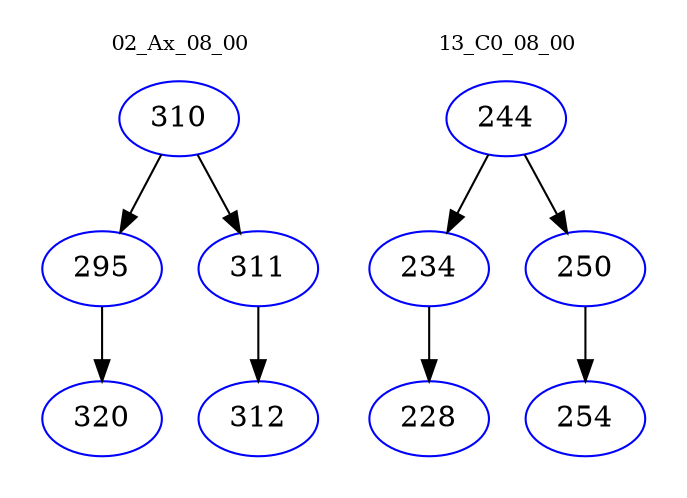 digraph{
subgraph cluster_0 {
color = white
label = "02_Ax_08_00";
fontsize=10;
T0_310 [label="310", color="blue"]
T0_310 -> T0_295 [color="black"]
T0_295 [label="295", color="blue"]
T0_295 -> T0_320 [color="black"]
T0_320 [label="320", color="blue"]
T0_310 -> T0_311 [color="black"]
T0_311 [label="311", color="blue"]
T0_311 -> T0_312 [color="black"]
T0_312 [label="312", color="blue"]
}
subgraph cluster_1 {
color = white
label = "13_C0_08_00";
fontsize=10;
T1_244 [label="244", color="blue"]
T1_244 -> T1_234 [color="black"]
T1_234 [label="234", color="blue"]
T1_234 -> T1_228 [color="black"]
T1_228 [label="228", color="blue"]
T1_244 -> T1_250 [color="black"]
T1_250 [label="250", color="blue"]
T1_250 -> T1_254 [color="black"]
T1_254 [label="254", color="blue"]
}
}
